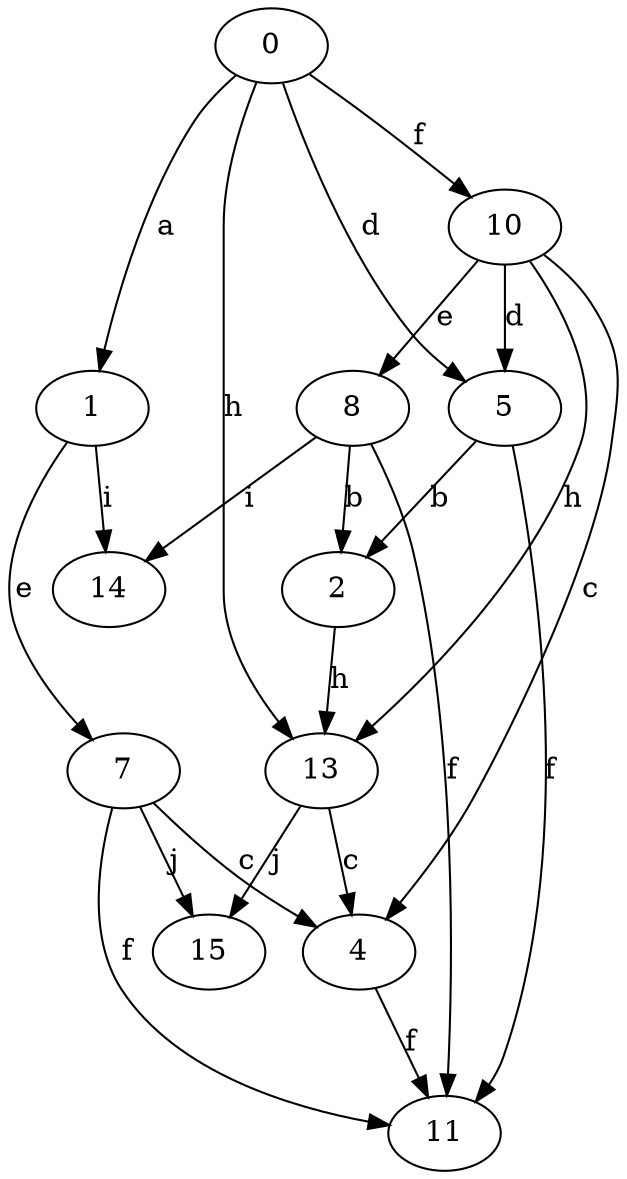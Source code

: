 strict digraph  {
0;
1;
2;
4;
5;
7;
8;
10;
11;
13;
14;
15;
0 -> 1  [label=a];
0 -> 5  [label=d];
0 -> 10  [label=f];
0 -> 13  [label=h];
1 -> 7  [label=e];
1 -> 14  [label=i];
2 -> 13  [label=h];
4 -> 11  [label=f];
5 -> 2  [label=b];
5 -> 11  [label=f];
7 -> 4  [label=c];
7 -> 11  [label=f];
7 -> 15  [label=j];
8 -> 2  [label=b];
8 -> 11  [label=f];
8 -> 14  [label=i];
10 -> 4  [label=c];
10 -> 5  [label=d];
10 -> 8  [label=e];
10 -> 13  [label=h];
13 -> 4  [label=c];
13 -> 15  [label=j];
}
